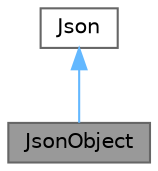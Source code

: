 digraph "JsonObject"
{
 // LATEX_PDF_SIZE
  bgcolor="transparent";
  edge [fontname=Helvetica,fontsize=10,labelfontname=Helvetica,labelfontsize=10];
  node [fontname=Helvetica,fontsize=10,shape=box,height=0.2,width=0.4];
  Node1 [id="Node000001",label="JsonObject",height=0.2,width=0.4,color="gray40", fillcolor="grey60", style="filled", fontcolor="black",tooltip="Represents a JSON object consisting of key-value pairs. This class inherits from Json."];
  Node2 -> Node1 [id="edge1_Node000001_Node000002",dir="back",color="steelblue1",style="solid",tooltip=" "];
  Node2 [id="Node000002",label="Json",height=0.2,width=0.4,color="gray40", fillcolor="white", style="filled",URL="$classJson.html",tooltip="Base class for all JSON objects."];
}
